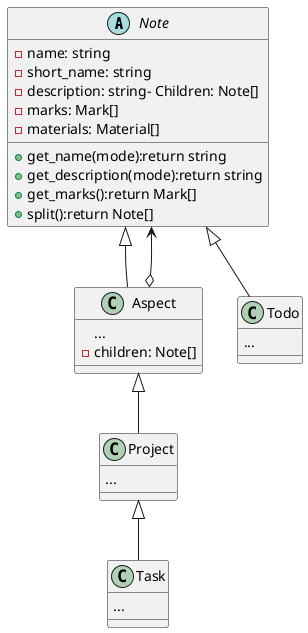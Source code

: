 @startuml

abstract class Note {
+ get_name(mode):return string
+ get_description(mode):return string
+ get_marks():return Mark[]
+ split():return Note[]
- name: string
- short_name: string
- description: string- Children: Note[]
- marks: Mark[]
- materials: Material[]
}

class Aspect {
...
- children: Note[]

}

class Todo {
...
}

class Task {
...
}

class Project {
...
}

Aspect o--> Note
Note <|-- Aspect
Aspect <|-- Project
Project <|-- Task
Note <|-- Todo

@enduml